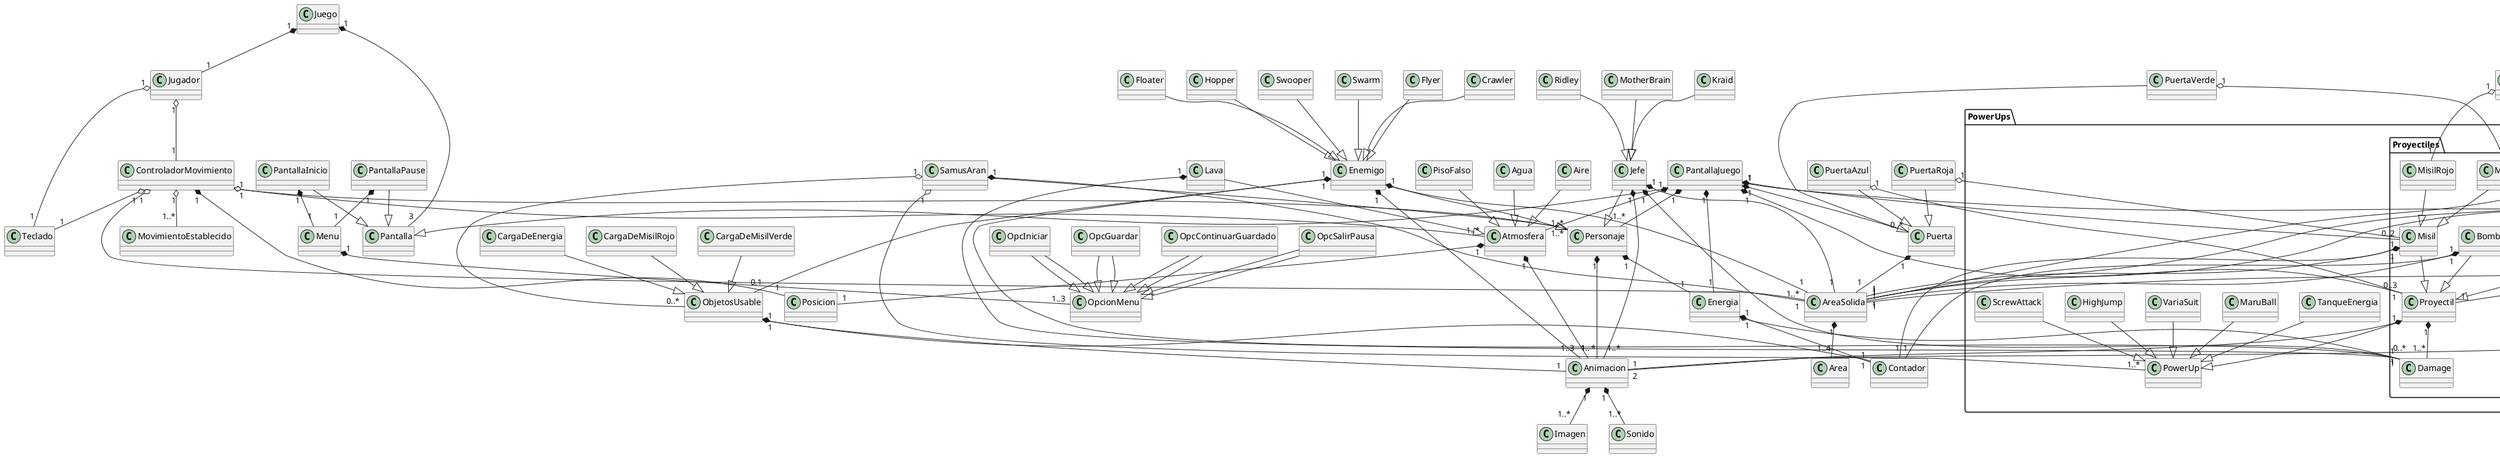 @startuml Metroid

class Juego 
class Jugador

class Pantalla
class PantallaPause
class PantallaJuego
class PantallaInicio
class Menu
class OpcionMenu
class OpcIniciar
class OpcGuardar
class OpcContinuarGuardado
class OpcSalirPausa

class Piso
class PisoSolido
class PisoQuebradiso
class PisoDestruibleMisilRojo
class PisoDestruibleMisilVerde
class PisoDestruibleDash

package PowerUps{
class PowerUp
class TanqueEnergia
class MaruBall
Class VariaSuit
class HighJump
class ScrewAttack

package Proyectiles{
class Proyectil
class Damage
class Beam
class LongBeam
class IceBeam
class WaveBeam
class ShortBeam
class Bombs
class Misil
class MisilRojo
class MisilVerde
}
}

Class Puerta
class PuertaAzul
class PuertaRoja
class PuertaVerde

class Contador
class ControladorMovimiento
class Posicion
class AreaSolida
class Area
class MovimientoEstablecido
class Teclado

class Personaje
class Enemigo
class Floater
class Hopper
class Swooper
class Swarm
class Flyer
class Crawler
class Jefe
class Ridley
class MotherBrain
class Kraid
class SamusAran 
class Energia


class ObjetosUsable
class CargaDeEnergia
class CargaDeMisilRojo
class CargaDeMisilVerde

class Atmosfera
class Agua
class Lava 
class Aire
class PisoFalso

class Animacion
class Imagen
class Sonido

Juego "1" *-- "1" Jugador
Juego "1" *-- " 3" Pantalla
Jugador "1" o-- "1" Teclado
Jugador "1" o-- "1" ControladorMovimiento

PantallaJuego --|> Pantalla
PantallaPause --|> Pantalla
PantallaJuego "1" *-- "1..*" Atmosfera
PantallaJuego  "1" *-- "1..*" Personaje
PantallaJuego "1" *-- "1..*" Piso
PantallaJuego "1" *-- "0..*" Puerta
PantallaJuego "1" *-- "0..3" Proyectil
PantallaJuego "1" *-- "1" Energia
PantallaJuego "1" *-- "0..2" Misil
PantallaPause "1" *-- "1" Menu

Menu "1"*-- "1..3" OpcionMenu
OpcIniciar --|> OpcionMenu
OpcGuardar --|> OpcionMenu
OpcContinuarGuardado --|> OpcionMenu
OpcSalirPausa --|> OpcionMenu
PantallaInicio "1" *-- "1" Menu
PantallaInicio --|> Pantalla
OpcIniciar --|> OpcionMenu
OpcGuardar --|> OpcionMenu
OpcContinuarGuardado --|> OpcionMenu
OpcSalirPausa --|> OpcionMenu


Piso "1" *-- "1" Animacion
Piso "1" *-- "1" AreaSolida
PisoSolido --|> Piso
PisoDestruibleMisilRojo --|> Piso
PisoDestruibleMisilVerde --|> Piso
PisoDestruibleDash --|> Piso
PisoQuebradiso --|> Piso

PisoDestruibleMisilRojo "1" o-- "1" MisilRojo
PisoDestruibleMisilVerde "1" o-- "1" MisilVerde
PisoQuebradiso "1" o-- "1" Proyectil

SamusAran "1" o-- "1..*" PowerUp
TanqueEnergia --|> PowerUp
MaruBall --|> PowerUp
VariaSuit --|> PowerUp
HighJump --|> PowerUp
ScrewAttack --|> PowerUp

Proyectil "1" *-- "1..*" Damage 
Proyectil "1" *-- "2" Animacion
Proyectil --|> PowerUp
Beam --|> Proyectil
Misil --|> Proyectil
Misil "1" *-- "1" Contador
Bombs "1" *-- "1" Contador
MisilRojo --|> Misil
MisilVerde --|> Misil
Bombs --|> Proyectil
ShortBeam --|> Beam
IceBeam --|> Beam
LongBeam --|> Beam
WaveBeam --|> Beam
Misil "1" *-- "1" AreaSolida
Bombs "1" *-- "1" AreaSolida
IceBeam  "1" *-- "1" AreaSolida
ShortBeam "1" *-- "1" AreaSolida
LongBeam "1" *-- "1" AreaSolida
AreaSolida "1" *-- "1..4" Area



ObjetosUsable "1" *-- "1" Animacion
ObjetosUsable "1" *-- "1" Contador
CargaDeEnergia --|> ObjetosUsable
CargaDeMisilRojo --|> ObjetosUsable
CargaDeMisilVerde --|> ObjetosUsable

Atmosfera "1" *-- "1" Animacion 
Atmosfera "1" *-- "1" Posicion
Agua --|> Atmosfera
Lava --|> Atmosfera
Aire --|>Atmosfera
Lava "1" *-- "1" Damage 
PisoFalso --|> Atmosfera

Enemigo --|> Personaje
Jefe --|> Personaje
SamusAran --|> Personaje
ControladorMovimiento "1" o-- "1..*" Personaje
Enemigo  "1" *-- "0,1" ObjetosUsable
SamusAran "1" o-- "0..*" ObjetosUsable
Personaje "1" *-- "1" Energia
Energia "1" o-- "0..*" Damage 
Energia "1" *-- "1" Contador
SamusAran "1" *-- "1" AreaSolida
Personaje "1" *-- "1.. *" Animacion

Floater --|> Enemigo
Hopper --|> Enemigo
Swooper --|> Enemigo
Swarm --|> Enemigo
Flyer --|> Enemigo
Crawler --|> Enemigo
MotherBrain --|> Jefe
Ridley --|> Jefe
Kraid --|> Jefe
Enemigo "1" *-- "1" Damage 
Enemigo "1" *-- "1" AreaSolida
Enemigo "1" *-- "1..3" Animacion
Jefe "1" *-- "1" Damage 
Jefe "1" *-- "1" AreaSolida
Jefe "1" *-- "1..*" Animacion 

ControladorMovimiento "1" *-- "1" Posicion
ControladorMovimiento "1" o-- "1..*" AreaSolida
ControladorMovimiento "1" o-- "1..*" MovimientoEstablecido
ControladorMovimiento "1" o-- "1" Teclado
ControladorMovimiento "1" o-- "1..*" Atmosfera

PuertaAzul --|> Puerta
PuertaVerde--|> Puerta
PuertaRoja --|> Puerta

Puerta "1" *-- "1" AreaSolida
PuertaAzul "1" o-- "1" Proyectil
PuertaRoja "1" o-- "1" Misil
PuertaVerde "1" o-- "1" MisilVerde


Animacion "1" *-- "1..*" Imagen
Animacion "1" *-- "1..*" Sonido

